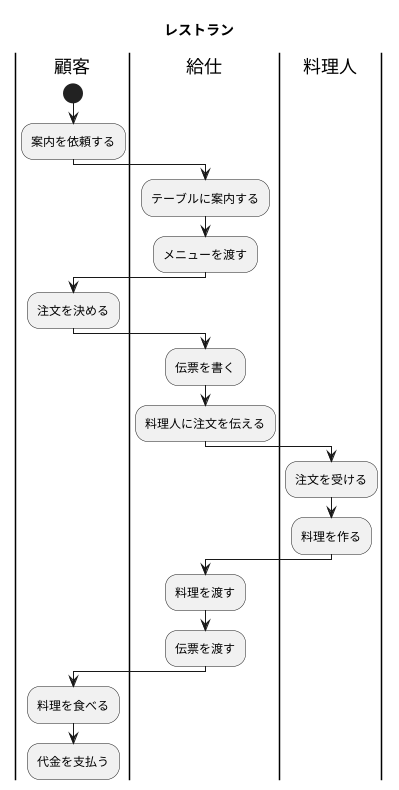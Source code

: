 @startuml レストラン
title レストラン
|顧客|
|給仕|
|料理人|

|顧客|
start
:案内を依頼する;

|給仕|
:テーブルに案内する;
:メニューを渡す;

|顧客|
:注文を決める;

|給仕|
:伝票を書く;
:料理人に注文を伝える;

|料理人|
:注文を受ける;
:料理を作る;

|給仕|
:料理を渡す;
:伝票を渡す;

|顧客|
:料理を食べる;
:代金を支払う;
@enduml